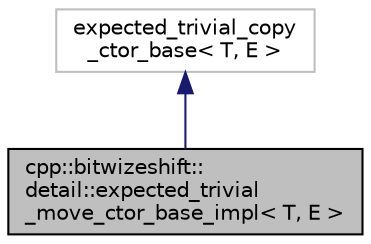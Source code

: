 digraph "cpp::bitwizeshift::detail::expected_trivial_move_ctor_base_impl&lt; T, E &gt;"
{
  edge [fontname="Helvetica",fontsize="10",labelfontname="Helvetica",labelfontsize="10"];
  node [fontname="Helvetica",fontsize="10",shape=record];
  Node0 [label="cpp::bitwizeshift::\ldetail::expected_trivial\l_move_ctor_base_impl\< T, E \>",height=0.2,width=0.4,color="black", fillcolor="grey75", style="filled", fontcolor="black"];
  Node1 -> Node0 [dir="back",color="midnightblue",fontsize="10",style="solid",fontname="Helvetica"];
  Node1 [label="expected_trivial_copy\l_ctor_base\< T, E \>",height=0.2,width=0.4,color="grey75", fillcolor="white", style="filled"];
}
